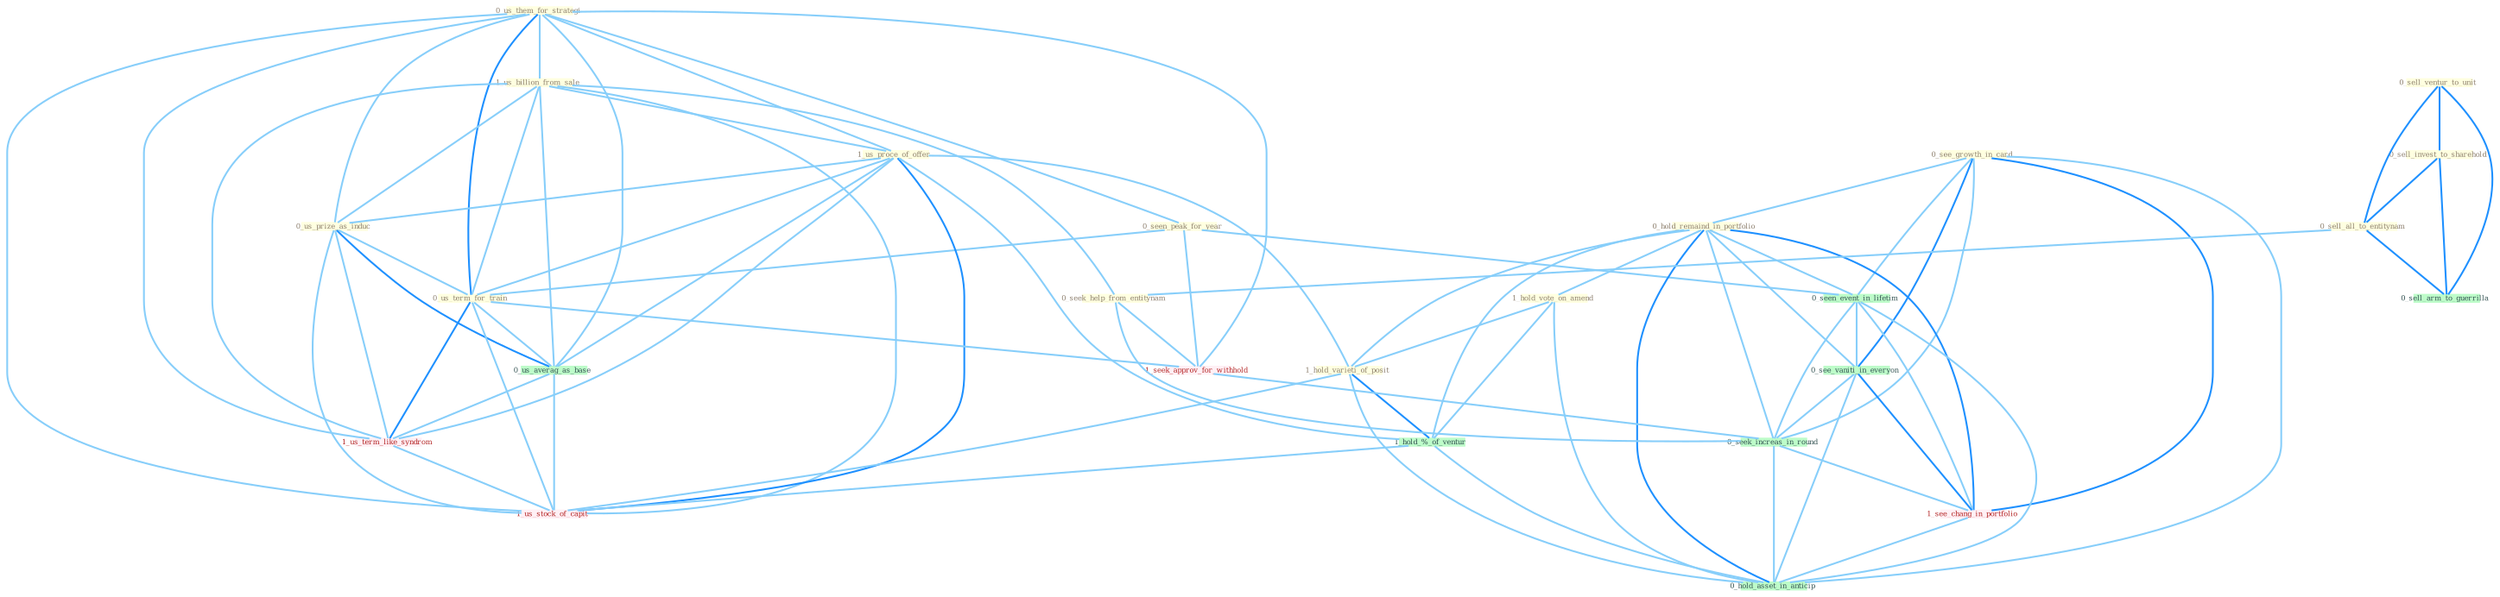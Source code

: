 Graph G{ 
    node
    [shape=polygon,style=filled,width=.5,height=.06,color="#BDFCC9",fixedsize=true,fontsize=4,
    fontcolor="#2f4f4f"];
    {node
    [color="#ffffe0", fontcolor="#8b7d6b"] "0_us_them_for_strategi " "0_sell_ventur_to_unit " "0_sell_invest_to_sharehold " "0_seen_peak_for_year " "1_us_billion_from_sale " "0_see_growth_in_card " "1_us_proce_of_offer " "0_us_prize_as_induc " "0_hold_remaind_in_portfolio " "0_us_term_for_train " "1_hold_vote_on_amend " "1_hold_varieti_of_posit " "0_sell_all_to_entitynam " "0_seek_help_from_entitynam "}
{node [color="#fff0f5", fontcolor="#b22222"] "1_us_term_like_syndrom " "1_seek_approv_for_withhold " "1_us_stock_of_capit " "1_see_chang_in_portfolio "}
edge [color="#B0E2FF"];

	"0_us_them_for_strategi " -- "0_seen_peak_for_year " [w="1", color="#87cefa" ];
	"0_us_them_for_strategi " -- "1_us_billion_from_sale " [w="1", color="#87cefa" ];
	"0_us_them_for_strategi " -- "1_us_proce_of_offer " [w="1", color="#87cefa" ];
	"0_us_them_for_strategi " -- "0_us_prize_as_induc " [w="1", color="#87cefa" ];
	"0_us_them_for_strategi " -- "0_us_term_for_train " [w="2", color="#1e90ff" , len=0.8];
	"0_us_them_for_strategi " -- "0_us_averag_as_base " [w="1", color="#87cefa" ];
	"0_us_them_for_strategi " -- "1_us_term_like_syndrom " [w="1", color="#87cefa" ];
	"0_us_them_for_strategi " -- "1_seek_approv_for_withhold " [w="1", color="#87cefa" ];
	"0_us_them_for_strategi " -- "1_us_stock_of_capit " [w="1", color="#87cefa" ];
	"0_sell_ventur_to_unit " -- "0_sell_invest_to_sharehold " [w="2", color="#1e90ff" , len=0.8];
	"0_sell_ventur_to_unit " -- "0_sell_all_to_entitynam " [w="2", color="#1e90ff" , len=0.8];
	"0_sell_ventur_to_unit " -- "0_sell_arm_to_guerrilla " [w="2", color="#1e90ff" , len=0.8];
	"0_sell_invest_to_sharehold " -- "0_sell_all_to_entitynam " [w="2", color="#1e90ff" , len=0.8];
	"0_sell_invest_to_sharehold " -- "0_sell_arm_to_guerrilla " [w="2", color="#1e90ff" , len=0.8];
	"0_seen_peak_for_year " -- "0_us_term_for_train " [w="1", color="#87cefa" ];
	"0_seen_peak_for_year " -- "0_seen_event_in_lifetim " [w="1", color="#87cefa" ];
	"0_seen_peak_for_year " -- "1_seek_approv_for_withhold " [w="1", color="#87cefa" ];
	"1_us_billion_from_sale " -- "1_us_proce_of_offer " [w="1", color="#87cefa" ];
	"1_us_billion_from_sale " -- "0_us_prize_as_induc " [w="1", color="#87cefa" ];
	"1_us_billion_from_sale " -- "0_us_term_for_train " [w="1", color="#87cefa" ];
	"1_us_billion_from_sale " -- "0_seek_help_from_entitynam " [w="1", color="#87cefa" ];
	"1_us_billion_from_sale " -- "0_us_averag_as_base " [w="1", color="#87cefa" ];
	"1_us_billion_from_sale " -- "1_us_term_like_syndrom " [w="1", color="#87cefa" ];
	"1_us_billion_from_sale " -- "1_us_stock_of_capit " [w="1", color="#87cefa" ];
	"0_see_growth_in_card " -- "0_hold_remaind_in_portfolio " [w="1", color="#87cefa" ];
	"0_see_growth_in_card " -- "0_seen_event_in_lifetim " [w="1", color="#87cefa" ];
	"0_see_growth_in_card " -- "0_see_vaniti_in_everyon " [w="2", color="#1e90ff" , len=0.8];
	"0_see_growth_in_card " -- "0_seek_increas_in_round " [w="1", color="#87cefa" ];
	"0_see_growth_in_card " -- "1_see_chang_in_portfolio " [w="2", color="#1e90ff" , len=0.8];
	"0_see_growth_in_card " -- "0_hold_asset_in_anticip " [w="1", color="#87cefa" ];
	"1_us_proce_of_offer " -- "0_us_prize_as_induc " [w="1", color="#87cefa" ];
	"1_us_proce_of_offer " -- "0_us_term_for_train " [w="1", color="#87cefa" ];
	"1_us_proce_of_offer " -- "1_hold_varieti_of_posit " [w="1", color="#87cefa" ];
	"1_us_proce_of_offer " -- "0_us_averag_as_base " [w="1", color="#87cefa" ];
	"1_us_proce_of_offer " -- "1_us_term_like_syndrom " [w="1", color="#87cefa" ];
	"1_us_proce_of_offer " -- "1_hold_%_of_ventur " [w="1", color="#87cefa" ];
	"1_us_proce_of_offer " -- "1_us_stock_of_capit " [w="2", color="#1e90ff" , len=0.8];
	"0_us_prize_as_induc " -- "0_us_term_for_train " [w="1", color="#87cefa" ];
	"0_us_prize_as_induc " -- "0_us_averag_as_base " [w="2", color="#1e90ff" , len=0.8];
	"0_us_prize_as_induc " -- "1_us_term_like_syndrom " [w="1", color="#87cefa" ];
	"0_us_prize_as_induc " -- "1_us_stock_of_capit " [w="1", color="#87cefa" ];
	"0_hold_remaind_in_portfolio " -- "1_hold_vote_on_amend " [w="1", color="#87cefa" ];
	"0_hold_remaind_in_portfolio " -- "1_hold_varieti_of_posit " [w="1", color="#87cefa" ];
	"0_hold_remaind_in_portfolio " -- "0_seen_event_in_lifetim " [w="1", color="#87cefa" ];
	"0_hold_remaind_in_portfolio " -- "1_hold_%_of_ventur " [w="1", color="#87cefa" ];
	"0_hold_remaind_in_portfolio " -- "0_see_vaniti_in_everyon " [w="1", color="#87cefa" ];
	"0_hold_remaind_in_portfolio " -- "0_seek_increas_in_round " [w="1", color="#87cefa" ];
	"0_hold_remaind_in_portfolio " -- "1_see_chang_in_portfolio " [w="2", color="#1e90ff" , len=0.8];
	"0_hold_remaind_in_portfolio " -- "0_hold_asset_in_anticip " [w="2", color="#1e90ff" , len=0.8];
	"0_us_term_for_train " -- "0_us_averag_as_base " [w="1", color="#87cefa" ];
	"0_us_term_for_train " -- "1_us_term_like_syndrom " [w="2", color="#1e90ff" , len=0.8];
	"0_us_term_for_train " -- "1_seek_approv_for_withhold " [w="1", color="#87cefa" ];
	"0_us_term_for_train " -- "1_us_stock_of_capit " [w="1", color="#87cefa" ];
	"1_hold_vote_on_amend " -- "1_hold_varieti_of_posit " [w="1", color="#87cefa" ];
	"1_hold_vote_on_amend " -- "1_hold_%_of_ventur " [w="1", color="#87cefa" ];
	"1_hold_vote_on_amend " -- "0_hold_asset_in_anticip " [w="1", color="#87cefa" ];
	"1_hold_varieti_of_posit " -- "1_hold_%_of_ventur " [w="2", color="#1e90ff" , len=0.8];
	"1_hold_varieti_of_posit " -- "1_us_stock_of_capit " [w="1", color="#87cefa" ];
	"1_hold_varieti_of_posit " -- "0_hold_asset_in_anticip " [w="1", color="#87cefa" ];
	"0_sell_all_to_entitynam " -- "0_seek_help_from_entitynam " [w="1", color="#87cefa" ];
	"0_sell_all_to_entitynam " -- "0_sell_arm_to_guerrilla " [w="2", color="#1e90ff" , len=0.8];
	"0_seek_help_from_entitynam " -- "1_seek_approv_for_withhold " [w="1", color="#87cefa" ];
	"0_seek_help_from_entitynam " -- "0_seek_increas_in_round " [w="1", color="#87cefa" ];
	"0_seen_event_in_lifetim " -- "0_see_vaniti_in_everyon " [w="1", color="#87cefa" ];
	"0_seen_event_in_lifetim " -- "0_seek_increas_in_round " [w="1", color="#87cefa" ];
	"0_seen_event_in_lifetim " -- "1_see_chang_in_portfolio " [w="1", color="#87cefa" ];
	"0_seen_event_in_lifetim " -- "0_hold_asset_in_anticip " [w="1", color="#87cefa" ];
	"0_us_averag_as_base " -- "1_us_term_like_syndrom " [w="1", color="#87cefa" ];
	"0_us_averag_as_base " -- "1_us_stock_of_capit " [w="1", color="#87cefa" ];
	"1_us_term_like_syndrom " -- "1_us_stock_of_capit " [w="1", color="#87cefa" ];
	"1_seek_approv_for_withhold " -- "0_seek_increas_in_round " [w="1", color="#87cefa" ];
	"1_hold_%_of_ventur " -- "1_us_stock_of_capit " [w="1", color="#87cefa" ];
	"1_hold_%_of_ventur " -- "0_hold_asset_in_anticip " [w="1", color="#87cefa" ];
	"0_see_vaniti_in_everyon " -- "0_seek_increas_in_round " [w="1", color="#87cefa" ];
	"0_see_vaniti_in_everyon " -- "1_see_chang_in_portfolio " [w="2", color="#1e90ff" , len=0.8];
	"0_see_vaniti_in_everyon " -- "0_hold_asset_in_anticip " [w="1", color="#87cefa" ];
	"0_seek_increas_in_round " -- "1_see_chang_in_portfolio " [w="1", color="#87cefa" ];
	"0_seek_increas_in_round " -- "0_hold_asset_in_anticip " [w="1", color="#87cefa" ];
	"1_see_chang_in_portfolio " -- "0_hold_asset_in_anticip " [w="1", color="#87cefa" ];
}